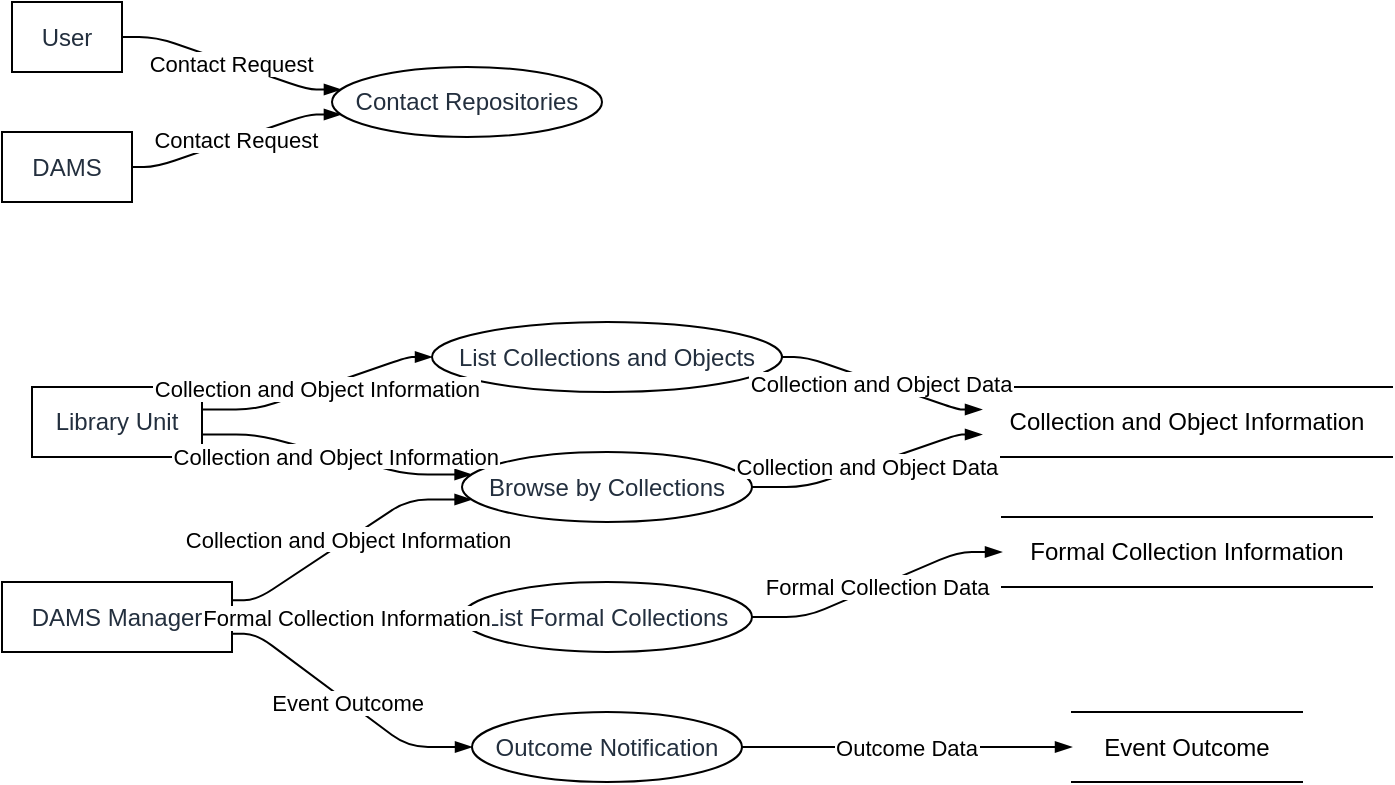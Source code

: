 <mxfile version="23.0.2" type="device">
  <diagram name="Page-1" id="tnQLoFP8aDKUqDtVHepr">
    <mxGraphModel dx="794" dy="511" grid="1" gridSize="10" guides="1" tooltips="1" connect="1" arrows="1" fold="1" page="1" pageScale="1" pageWidth="827" pageHeight="1169" math="0" shadow="0">
      <root>
        <mxCell id="0" />
        <mxCell id="1" parent="0" />
        <UserObject label="User" type="externalEntity" source="" flow="" placeholders="1" id="R8cBZXcnOh3BRUj-AXlV-1">
          <mxCell style="shape=rectangle;whiteSpace=wrap;html=1;fillColor=#ffffff;strokeColor=#000000;align=center;verticalAlign=middle;fontColor=#232F3E;" vertex="1" parent="1">
            <mxGeometry x="5" width="55" height="35" as="geometry" />
          </mxCell>
        </UserObject>
        <UserObject label="DAMS" type="externalEntity" source="" flow="" placeholders="1" id="R8cBZXcnOh3BRUj-AXlV-2">
          <mxCell style="shape=rectangle;whiteSpace=wrap;html=1;fillColor=#ffffff;strokeColor=#000000;align=center;verticalAlign=middle;fontColor=#232F3E;" vertex="1" parent="1">
            <mxGeometry y="65" width="65" height="35" as="geometry" />
          </mxCell>
        </UserObject>
        <UserObject label="Library Unit" type="externalEntity" source="" flow="" placeholders="1" id="R8cBZXcnOh3BRUj-AXlV-3">
          <mxCell style="shape=rectangle;whiteSpace=wrap;html=1;fillColor=#ffffff;strokeColor=#000000;align=center;verticalAlign=middle;fontColor=#232F3E;" vertex="1" parent="1">
            <mxGeometry x="15" y="192.5" width="85" height="35" as="geometry" />
          </mxCell>
        </UserObject>
        <UserObject label="Contact Repositories" type="process" source="1,2" flow="Contact Request" placeholders="1" id="R8cBZXcnOh3BRUj-AXlV-4">
          <mxCell style="shape=ellipse;perimeter=ellipsePerimeter;whiteSpace=wrap;html=1;fillColor=#ffffff;strokeColor=#000000;align=center;verticalAlign=middle;fontColor=#232F3E;" vertex="1" parent="1">
            <mxGeometry x="165" y="32.5" width="135" height="35" as="geometry" />
          </mxCell>
        </UserObject>
        <UserObject label="DAMS Manager" type="externalEntity" source="" flow="" placeholders="1" id="R8cBZXcnOh3BRUj-AXlV-5">
          <mxCell style="shape=rectangle;whiteSpace=wrap;html=1;fillColor=#ffffff;strokeColor=#000000;align=center;verticalAlign=middle;fontColor=#232F3E;" vertex="1" parent="1">
            <mxGeometry y="290" width="115" height="35" as="geometry" />
          </mxCell>
        </UserObject>
        <UserObject label="List Collections and Objects" type="process" source="3" flow="Collection and Object Information" placeholders="1" id="R8cBZXcnOh3BRUj-AXlV-6">
          <mxCell style="shape=ellipse;perimeter=ellipsePerimeter;whiteSpace=wrap;html=1;fillColor=#ffffff;strokeColor=#000000;align=center;verticalAlign=middle;fontColor=#232F3E;" vertex="1" parent="1">
            <mxGeometry x="215" y="160" width="175" height="35" as="geometry" />
          </mxCell>
        </UserObject>
        <UserObject label="List Formal Collections" type="process" source="5" flow="Formal Collection Information" placeholders="1" id="R8cBZXcnOh3BRUj-AXlV-7">
          <mxCell style="shape=ellipse;perimeter=ellipsePerimeter;whiteSpace=wrap;html=1;fillColor=#ffffff;strokeColor=#000000;align=center;verticalAlign=middle;fontColor=#232F3E;" vertex="1" parent="1">
            <mxGeometry x="230" y="290" width="145" height="35" as="geometry" />
          </mxCell>
        </UserObject>
        <UserObject label="Browse by Collections" type="process" source="3,5" flow="Collection and Object Information" placeholders="1" id="R8cBZXcnOh3BRUj-AXlV-8">
          <mxCell style="shape=ellipse;perimeter=ellipsePerimeter;whiteSpace=wrap;html=1;fillColor=#ffffff;strokeColor=#000000;align=center;verticalAlign=middle;fontColor=#232F3E;" vertex="1" parent="1">
            <mxGeometry x="230" y="225" width="145" height="35" as="geometry" />
          </mxCell>
        </UserObject>
        <UserObject label="Outcome Notification" type="process" source="5" flow="Event Outcome" placeholders="1" id="R8cBZXcnOh3BRUj-AXlV-9">
          <mxCell style="shape=ellipse;perimeter=ellipsePerimeter;whiteSpace=wrap;html=1;fillColor=#ffffff;strokeColor=#000000;align=center;verticalAlign=middle;fontColor=#232F3E;" vertex="1" parent="1">
            <mxGeometry x="235" y="355" width="135" height="35" as="geometry" />
          </mxCell>
        </UserObject>
        <UserObject label="Collection and Object Information" type="dataStore" source="6,8" flow="Collection and Object Data" placeholders="1" id="R8cBZXcnOh3BRUj-AXlV-10">
          <mxCell style="html=1;dashed=0;whiteSpace=wrap;shape=partialRectangle;right=0;left=0;" vertex="1" parent="1">
            <mxGeometry x="490" y="192.5" width="205" height="35" as="geometry" />
          </mxCell>
        </UserObject>
        <UserObject label="Formal Collection Information" type="dataStore" source="7" flow="Formal Collection Data" placeholders="1" id="R8cBZXcnOh3BRUj-AXlV-11">
          <mxCell style="html=1;dashed=0;whiteSpace=wrap;shape=partialRectangle;right=0;left=0;" vertex="1" parent="1">
            <mxGeometry x="500" y="257.5" width="185" height="35" as="geometry" />
          </mxCell>
        </UserObject>
        <UserObject label="Event Outcome" type="dataStore" source="9" flow="Outcome Data" placeholders="1" id="R8cBZXcnOh3BRUj-AXlV-12">
          <mxCell style="html=1;dashed=0;whiteSpace=wrap;shape=partialRectangle;right=0;left=0;" vertex="1" parent="1">
            <mxGeometry x="535" y="355" width="115" height="35" as="geometry" />
          </mxCell>
        </UserObject>
        <mxCell id="R8cBZXcnOh3BRUj-AXlV-13" value="Contact Request" style="endArrow=blockThin;endFill=1;fontSize=11;orthogonal=1;noEdgeStyle=1;" edge="1" parent="1" source="R8cBZXcnOh3BRUj-AXlV-1" target="R8cBZXcnOh3BRUj-AXlV-4">
          <mxGeometry relative="1" as="geometry">
            <Array as="points">
              <mxPoint x="77" y="17.5" />
              <mxPoint x="153" y="43.75" />
            </Array>
          </mxGeometry>
        </mxCell>
        <mxCell id="R8cBZXcnOh3BRUj-AXlV-14" value="Contact Request" style="endArrow=blockThin;endFill=1;fontSize=11;orthogonal=1;noEdgeStyle=1;" edge="1" parent="1" source="R8cBZXcnOh3BRUj-AXlV-2" target="R8cBZXcnOh3BRUj-AXlV-4">
          <mxGeometry relative="1" as="geometry">
            <Array as="points">
              <mxPoint x="77" y="82.5" />
              <mxPoint x="153" y="56.25" />
            </Array>
          </mxGeometry>
        </mxCell>
        <mxCell id="R8cBZXcnOh3BRUj-AXlV-15" value="Collection and Object Information" style="endArrow=blockThin;endFill=1;fontSize=11;orthogonal=1;noEdgeStyle=1;" edge="1" parent="1" source="R8cBZXcnOh3BRUj-AXlV-3" target="R8cBZXcnOh3BRUj-AXlV-6">
          <mxGeometry relative="1" as="geometry">
            <Array as="points">
              <mxPoint x="127" y="203.75" />
              <mxPoint x="203" y="177.5" />
            </Array>
          </mxGeometry>
        </mxCell>
        <mxCell id="R8cBZXcnOh3BRUj-AXlV-16" value="Formal Collection Information" style="endArrow=blockThin;endFill=1;fontSize=11;orthogonal=1;noEdgeStyle=1;" edge="1" parent="1" source="R8cBZXcnOh3BRUj-AXlV-5" target="R8cBZXcnOh3BRUj-AXlV-7">
          <mxGeometry relative="1" as="geometry">
            <Array as="points">
              <mxPoint x="129" y="307.5" />
              <mxPoint x="203" y="307.5" />
            </Array>
          </mxGeometry>
        </mxCell>
        <mxCell id="R8cBZXcnOh3BRUj-AXlV-17" value="Collection and Object Information" style="endArrow=blockThin;endFill=1;fontSize=11;orthogonal=1;noEdgeStyle=1;" edge="1" parent="1" source="R8cBZXcnOh3BRUj-AXlV-3" target="R8cBZXcnOh3BRUj-AXlV-8">
          <mxGeometry relative="1" as="geometry">
            <Array as="points">
              <mxPoint x="127" y="216.25" />
              <mxPoint x="203" y="236.25" />
            </Array>
          </mxGeometry>
        </mxCell>
        <mxCell id="R8cBZXcnOh3BRUj-AXlV-18" value="Collection and Object Information" style="endArrow=blockThin;endFill=1;fontSize=11;orthogonal=1;noEdgeStyle=1;" edge="1" parent="1" source="R8cBZXcnOh3BRUj-AXlV-5" target="R8cBZXcnOh3BRUj-AXlV-8">
          <mxGeometry relative="1" as="geometry">
            <Array as="points">
              <mxPoint x="127" y="299.167" />
              <mxPoint x="203" y="248.75" />
            </Array>
          </mxGeometry>
        </mxCell>
        <mxCell id="R8cBZXcnOh3BRUj-AXlV-19" value="Event Outcome" style="endArrow=blockThin;endFill=1;fontSize=11;orthogonal=1;noEdgeStyle=1;" edge="1" parent="1" source="R8cBZXcnOh3BRUj-AXlV-5" target="R8cBZXcnOh3BRUj-AXlV-9">
          <mxGeometry relative="1" as="geometry">
            <Array as="points">
              <mxPoint x="127" y="315.833" />
              <mxPoint x="203" y="372.5" />
            </Array>
          </mxGeometry>
        </mxCell>
        <mxCell id="R8cBZXcnOh3BRUj-AXlV-20" value="Collection and Object Data" style="endArrow=blockThin;endFill=1;fontSize=11;orthogonal=1;noEdgeStyle=1;" edge="1" parent="1" source="R8cBZXcnOh3BRUj-AXlV-6" target="R8cBZXcnOh3BRUj-AXlV-10">
          <mxGeometry relative="1" as="geometry">
            <Array as="points">
              <mxPoint x="402" y="177.5" />
              <mxPoint x="478" y="203.75" />
            </Array>
          </mxGeometry>
        </mxCell>
        <mxCell id="R8cBZXcnOh3BRUj-AXlV-21" value="Collection and Object Data" style="endArrow=blockThin;endFill=1;fontSize=11;orthogonal=1;noEdgeStyle=1;" edge="1" parent="1" source="R8cBZXcnOh3BRUj-AXlV-8" target="R8cBZXcnOh3BRUj-AXlV-10">
          <mxGeometry relative="1" as="geometry">
            <Array as="points">
              <mxPoint x="402" y="242.5" />
              <mxPoint x="478" y="216.25" />
            </Array>
          </mxGeometry>
        </mxCell>
        <mxCell id="R8cBZXcnOh3BRUj-AXlV-22" value="Formal Collection Data" style="endArrow=blockThin;endFill=1;fontSize=11;orthogonal=1;noEdgeStyle=1;" edge="1" parent="1" source="R8cBZXcnOh3BRUj-AXlV-7" target="R8cBZXcnOh3BRUj-AXlV-11">
          <mxGeometry relative="1" as="geometry">
            <Array as="points">
              <mxPoint x="402" y="307.5" />
              <mxPoint x="478" y="275" />
            </Array>
          </mxGeometry>
        </mxCell>
        <mxCell id="R8cBZXcnOh3BRUj-AXlV-23" value="Outcome Data" style="endArrow=blockThin;endFill=1;fontSize=11;orthogonal=1;noEdgeStyle=1;" edge="1" parent="1" source="R8cBZXcnOh3BRUj-AXlV-9" target="R8cBZXcnOh3BRUj-AXlV-12">
          <mxGeometry relative="1" as="geometry">
            <Array as="points">
              <mxPoint x="402" y="372.5" />
              <mxPoint x="478" y="372.5" />
            </Array>
          </mxGeometry>
        </mxCell>
      </root>
    </mxGraphModel>
  </diagram>
</mxfile>
